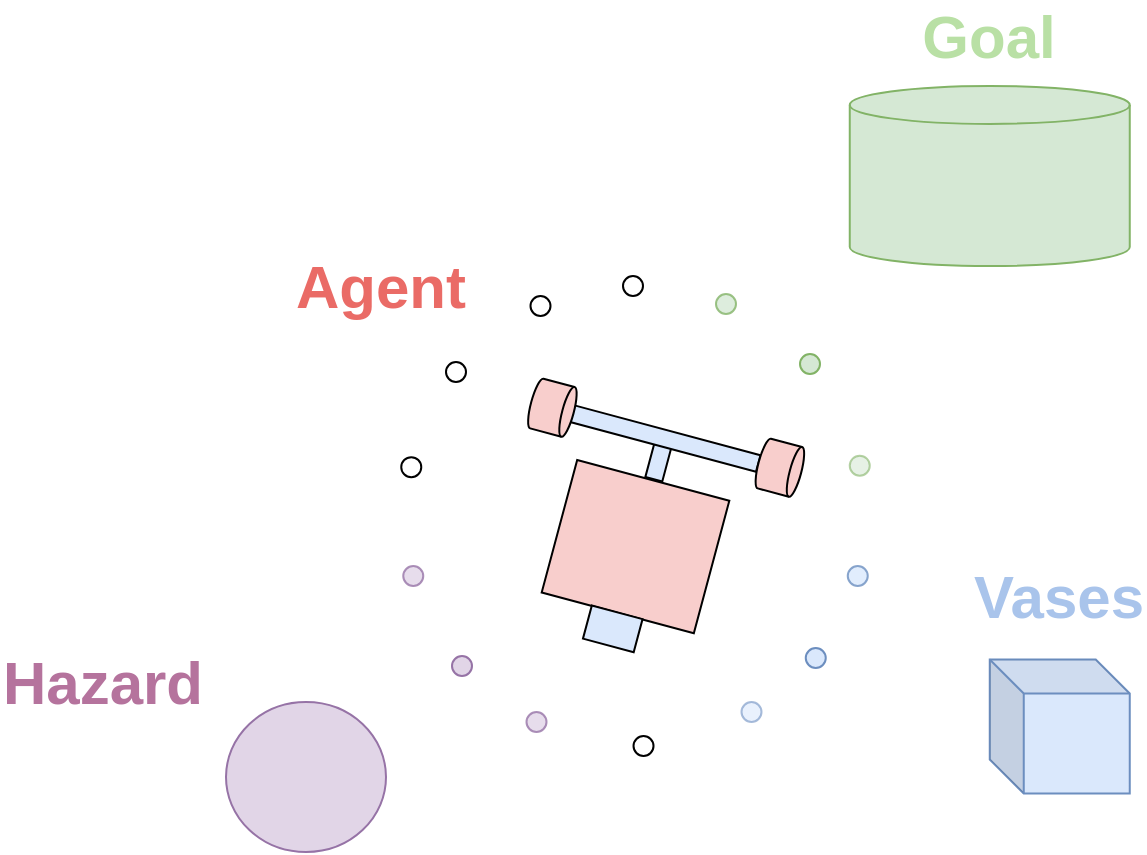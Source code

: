 <mxfile version="27.0.9">
  <diagram name="페이지-1" id="_tKk17_IzhRB0h72TxY4">
    <mxGraphModel dx="1426" dy="800" grid="1" gridSize="10" guides="1" tooltips="1" connect="1" arrows="1" fold="1" page="1" pageScale="1" pageWidth="827" pageHeight="1169" math="0" shadow="0">
      <root>
        <mxCell id="0" />
        <mxCell id="1" parent="0" />
        <mxCell id="dy6sLSSkbK1G9t8MEil--2" value="" style="rounded=0;whiteSpace=wrap;html=1;fillColor=#f8cecc;strokeColor=default;rotation=15;container=0;" parent="1" vertex="1">
          <mxGeometry x="388.379" y="396.003" width="78.75" height="68.571" as="geometry" />
        </mxCell>
        <mxCell id="dy6sLSSkbK1G9t8MEil--3" value="" style="rounded=0;whiteSpace=wrap;html=1;fillColor=#dae8fc;strokeColor=default;rotation=15;container=0;" parent="1" vertex="1">
          <mxGeometry x="403.254" y="462.86" width="26.25" height="17.143" as="geometry" />
        </mxCell>
        <mxCell id="dy6sLSSkbK1G9t8MEil--4" value="" style="rounded=0;whiteSpace=wrap;html=1;fillColor=#dae8fc;strokeColor=default;rotation=15;container=0;" parent="1" vertex="1">
          <mxGeometry x="434.754" y="379.717" width="8.75" height="17.143" as="geometry" />
        </mxCell>
        <mxCell id="dy6sLSSkbK1G9t8MEil--5" value="" style="rounded=0;whiteSpace=wrap;html=1;fillColor=#dae8fc;strokeColor=default;rotation=15;container=0;" parent="1" vertex="1">
          <mxGeometry x="394.504" y="372.003" width="96.25" height="8.571" as="geometry" />
        </mxCell>
        <mxCell id="dy6sLSSkbK1G9t8MEil--6" value="" style="shape=cylinder3;whiteSpace=wrap;html=1;boundedLbl=1;backgroundOutline=1;size=2.875;direction=south;fillColor=#f8cecc;strokeColor=default;rotation=15;container=0;" parent="1" vertex="1">
          <mxGeometry x="489.004" y="378.003" width="21.875" height="25.714" as="geometry" />
        </mxCell>
        <mxCell id="dy6sLSSkbK1G9t8MEil--7" value="" style="shape=cylinder3;whiteSpace=wrap;html=1;boundedLbl=1;backgroundOutline=1;size=2.875;direction=south;fillColor=#f8cecc;strokeColor=default;rotation=15;container=0;" parent="1" vertex="1">
          <mxGeometry x="375.254" y="348.003" width="21.875" height="25.714" as="geometry" />
        </mxCell>
        <mxCell id="dy6sLSSkbK1G9t8MEil--22" value="" style="ellipse;whiteSpace=wrap;html=1;fillColor=none;container=0;strokeColor=none;" parent="1" vertex="1">
          <mxGeometry x="312.63" y="300" width="230.25" height="230" as="geometry" />
        </mxCell>
        <mxCell id="dy6sLSSkbK1G9t8MEil--29" value="" style="ellipse;whiteSpace=wrap;html=1;fillColor=none;" parent="1" vertex="1">
          <mxGeometry x="421.5" y="295" width="10" height="10" as="geometry" />
        </mxCell>
        <mxCell id="dy6sLSSkbK1G9t8MEil--30" value="" style="ellipse;whiteSpace=wrap;html=1;fillColor=none;" parent="1" vertex="1">
          <mxGeometry x="375.25" y="305" width="10" height="10" as="geometry" />
        </mxCell>
        <mxCell id="dy6sLSSkbK1G9t8MEil--31" value="" style="ellipse;whiteSpace=wrap;html=1;fillColor=#d5e8d4;strokeColor=#82b366;opacity=80;" parent="1" vertex="1">
          <mxGeometry x="468" y="304" width="10" height="10" as="geometry" />
        </mxCell>
        <mxCell id="dy6sLSSkbK1G9t8MEil--33" value="" style="ellipse;whiteSpace=wrap;html=1;fillColor=none;" parent="1" vertex="1">
          <mxGeometry x="333" y="338" width="10" height="10" as="geometry" />
        </mxCell>
        <mxCell id="dy6sLSSkbK1G9t8MEil--34" value="" style="ellipse;whiteSpace=wrap;html=1;fillColor=#d5e8d4;strokeColor=#82b366;" parent="1" vertex="1">
          <mxGeometry x="510" y="334" width="10" height="10" as="geometry" />
        </mxCell>
        <mxCell id="dy6sLSSkbK1G9t8MEil--35" value="" style="ellipse;whiteSpace=wrap;html=1;fillColor=#d5e8d4;strokeColor=#82b366;opacity=60;" parent="1" vertex="1">
          <mxGeometry x="534.88" y="384.86" width="10" height="10" as="geometry" />
        </mxCell>
        <mxCell id="dy6sLSSkbK1G9t8MEil--36" value="" style="ellipse;whiteSpace=wrap;html=1;fillColor=#dae8fc;strokeColor=#6c8ebf;opacity=80;" parent="1" vertex="1">
          <mxGeometry x="533.88" y="440" width="10" height="10" as="geometry" />
        </mxCell>
        <mxCell id="dy6sLSSkbK1G9t8MEil--37" value="" style="ellipse;whiteSpace=wrap;html=1;fillColor=#dae8fc;strokeColor=#6c8ebf;" parent="1" vertex="1">
          <mxGeometry x="512.88" y="481" width="10" height="10" as="geometry" />
        </mxCell>
        <mxCell id="dy6sLSSkbK1G9t8MEil--38" value="" style="ellipse;whiteSpace=wrap;html=1;fillColor=#dae8fc;strokeColor=#6c8ebf;opacity=60;" parent="1" vertex="1">
          <mxGeometry x="480.75" y="508" width="10" height="10" as="geometry" />
        </mxCell>
        <mxCell id="dy6sLSSkbK1G9t8MEil--40" value="" style="ellipse;whiteSpace=wrap;html=1;fillColor=none;" parent="1" vertex="1">
          <mxGeometry x="426.76" y="525" width="10" height="10" as="geometry" />
        </mxCell>
        <mxCell id="dy6sLSSkbK1G9t8MEil--42" value="" style="ellipse;whiteSpace=wrap;html=1;fillColor=#e1d5e7;strokeColor=#9673a6;opacity=80;" parent="1" vertex="1">
          <mxGeometry x="373.25" y="513" width="10" height="10" as="geometry" />
        </mxCell>
        <mxCell id="dy6sLSSkbK1G9t8MEil--43" value="" style="ellipse;whiteSpace=wrap;html=1;fillColor=none;" parent="1" vertex="1">
          <mxGeometry x="310.63" y="385.57" width="10" height="10" as="geometry" />
        </mxCell>
        <mxCell id="dy6sLSSkbK1G9t8MEil--44" value="" style="ellipse;whiteSpace=wrap;html=1;fillColor=#e1d5e7;strokeColor=#9673a6;opacity=80;" parent="1" vertex="1">
          <mxGeometry x="311.63" y="440" width="10" height="10" as="geometry" />
        </mxCell>
        <mxCell id="dy6sLSSkbK1G9t8MEil--46" value="" style="ellipse;whiteSpace=wrap;html=1;fillColor=#e1d5e7;strokeColor=#9673a6;" parent="1" vertex="1">
          <mxGeometry x="336" y="485" width="10" height="10" as="geometry" />
        </mxCell>
        <mxCell id="dy6sLSSkbK1G9t8MEil--47" value="" style="shape=cylinder3;whiteSpace=wrap;html=1;boundedLbl=1;backgroundOutline=1;size=9.481;fillColor=#d5e8d4;strokeColor=#82b366;" parent="1" vertex="1">
          <mxGeometry x="534.88" y="200" width="140" height="90" as="geometry" />
        </mxCell>
        <mxCell id="dy6sLSSkbK1G9t8MEil--48" value="Goal" style="text;html=1;align=center;verticalAlign=middle;whiteSpace=wrap;rounded=0;fontSize=30;fontColor=#B9E0A5;fontStyle=1" parent="1" vertex="1">
          <mxGeometry x="567.32" y="160" width="75.12" height="30" as="geometry" />
        </mxCell>
        <mxCell id="dy6sLSSkbK1G9t8MEil--49" value="" style="shape=cube;whiteSpace=wrap;html=1;boundedLbl=1;backgroundOutline=1;darkOpacity=0.05;darkOpacity2=0.1;size=17;fillColor=#dae8fc;strokeColor=#6c8ebf;" parent="1" vertex="1">
          <mxGeometry x="604.88" y="486.75" width="70" height="67" as="geometry" />
        </mxCell>
        <mxCell id="dy6sLSSkbK1G9t8MEil--50" value="&lt;span style=&quot;background-color: light-dark(#ffffff, var(--ge-dark-color, #121212));&quot;&gt;Vases&lt;/span&gt;" style="text;html=1;align=center;verticalAlign=middle;whiteSpace=wrap;rounded=0;fontSize=30;fontColor=#A9C4EB;fontStyle=1" parent="1" vertex="1">
          <mxGeometry x="597.32" y="440" width="85.12" height="30" as="geometry" />
        </mxCell>
        <mxCell id="dy6sLSSkbK1G9t8MEil--52" value="&lt;font style=&quot;color: rgb(234, 107, 102);&quot;&gt;Agent&lt;/font&gt;" style="text;html=1;align=center;verticalAlign=middle;whiteSpace=wrap;rounded=0;fontSize=30;fontColor=#B9E0A5;fontStyle=1" parent="1" vertex="1">
          <mxGeometry x="255.37" y="285" width="90.63" height="30" as="geometry" />
        </mxCell>
        <mxCell id="dy6sLSSkbK1G9t8MEil--53" value="" style="ellipse;whiteSpace=wrap;html=1;fillColor=#e1d5e7;strokeColor=#9673a6;" parent="1" vertex="1">
          <mxGeometry x="223" y="508" width="80" height="75" as="geometry" />
        </mxCell>
        <mxCell id="dy6sLSSkbK1G9t8MEil--54" value="&lt;font style=&quot;color: rgb(181, 115, 157);&quot;&gt;Hazard&lt;/font&gt;" style="text;html=1;align=center;verticalAlign=middle;whiteSpace=wrap;rounded=0;fontSize=30;fontColor=#B9E0A5;fontStyle=1" parent="1" vertex="1">
          <mxGeometry x="110" y="483" width="103" height="30" as="geometry" />
        </mxCell>
      </root>
    </mxGraphModel>
  </diagram>
</mxfile>
